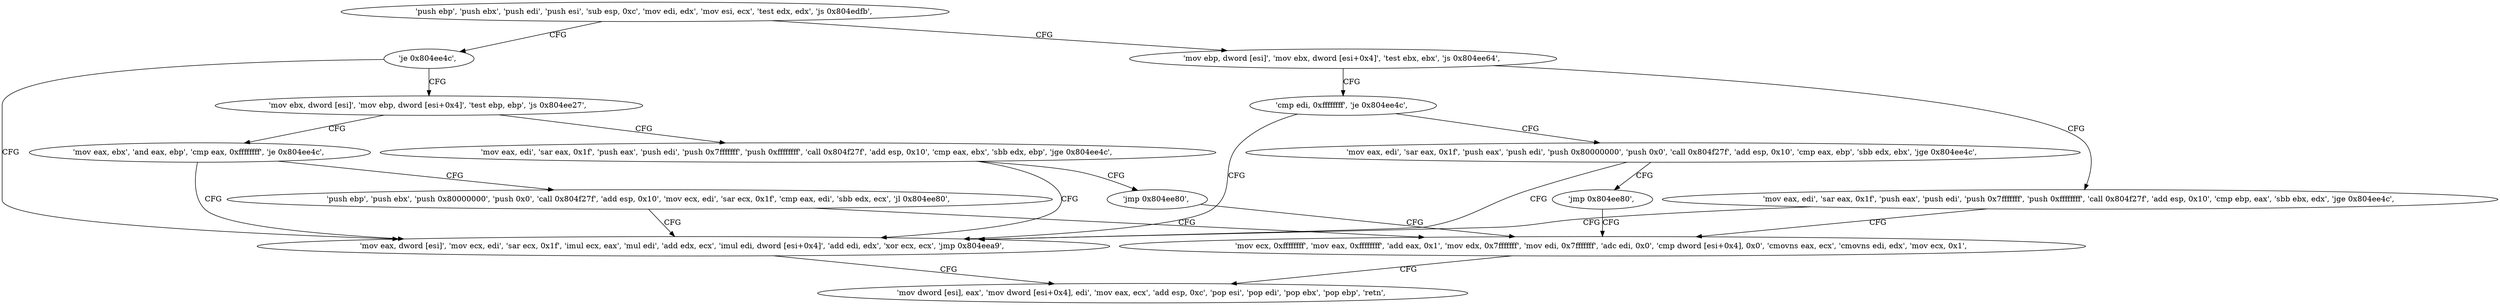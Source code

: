 digraph "func" {
"134540736" [label = "'push ebp', 'push ebx', 'push edi', 'push esi', 'sub esp, 0xc', 'mov edi, edx', 'mov esi, ecx', 'test edx, edx', 'js 0x804edfb', " ]
"134540795" [label = "'mov ebp, dword [esi]', 'mov ebx, dword [esi+0x4]', 'test ebx, ebx', 'js 0x804ee64', " ]
"134540751" [label = "'je 0x804ee4c', " ]
"134540900" [label = "'mov eax, edi', 'sar eax, 0x1f', 'push eax', 'push edi', 'push 0x7fffffff', 'push 0xffffffff', 'call 0x804f27f', 'add esp, 0x10', 'cmp ebp, eax', 'sbb ebx, edx', 'jge 0x804ee4c', " ]
"134540804" [label = "'cmp edi, 0xffffffff', 'je 0x804ee4c', " ]
"134540876" [label = "'mov eax, dword [esi]', 'mov ecx, edi', 'sar ecx, 0x1f', 'imul ecx, eax', 'mul edi', 'add edx, ecx', 'imul edi, dword [esi+0x4]', 'add edi, edx', 'xor ecx, ecx', 'jmp 0x804eea9', " ]
"134540753" [label = "'mov ebx, dword [esi]', 'mov ebp, dword [esi+0x4]', 'test ebp, ebp', 'js 0x804ee27', " ]
"134540928" [label = "'mov ecx, 0xffffffff', 'mov eax, 0xffffffff', 'add eax, 0x1', 'mov edx, 0x7fffffff', 'mov edi, 0x7fffffff', 'adc edi, 0x0', 'cmp dword [esi+0x4], 0x0', 'cmovns eax, ecx', 'cmovns edi, edx', 'mov ecx, 0x1', " ]
"134540809" [label = "'mov eax, edi', 'sar eax, 0x1f', 'push eax', 'push edi', 'push 0x80000000', 'push 0x0', 'call 0x804f27f', 'add esp, 0x10', 'cmp eax, ebp', 'sbb edx, ebx', 'jge 0x804ee4c', " ]
"134540969" [label = "'mov dword [esi], eax', 'mov dword [esi+0x4], edi', 'mov eax, ecx', 'add esp, 0xc', 'pop esi', 'pop edi', 'pop ebx', 'pop ebp', 'retn', " ]
"134540839" [label = "'mov eax, ebx', 'and eax, ebp', 'cmp eax, 0xffffffff', 'je 0x804ee4c', " ]
"134540762" [label = "'mov eax, edi', 'sar eax, 0x1f', 'push eax', 'push edi', 'push 0x7fffffff', 'push 0xffffffff', 'call 0x804f27f', 'add esp, 0x10', 'cmp eax, ebx', 'sbb edx, ebp', 'jge 0x804ee4c', " ]
"134540837" [label = "'jmp 0x804ee80', " ]
"134540848" [label = "'push ebp', 'push ebx', 'push 0x80000000', 'push 0x0', 'call 0x804f27f', 'add esp, 0x10', 'mov ecx, edi', 'sar ecx, 0x1f', 'cmp eax, edi', 'sbb edx, ecx', 'jl 0x804ee80', " ]
"134540790" [label = "'jmp 0x804ee80', " ]
"134540736" -> "134540795" [ label = "CFG" ]
"134540736" -> "134540751" [ label = "CFG" ]
"134540795" -> "134540900" [ label = "CFG" ]
"134540795" -> "134540804" [ label = "CFG" ]
"134540751" -> "134540876" [ label = "CFG" ]
"134540751" -> "134540753" [ label = "CFG" ]
"134540900" -> "134540876" [ label = "CFG" ]
"134540900" -> "134540928" [ label = "CFG" ]
"134540804" -> "134540876" [ label = "CFG" ]
"134540804" -> "134540809" [ label = "CFG" ]
"134540876" -> "134540969" [ label = "CFG" ]
"134540753" -> "134540839" [ label = "CFG" ]
"134540753" -> "134540762" [ label = "CFG" ]
"134540928" -> "134540969" [ label = "CFG" ]
"134540809" -> "134540876" [ label = "CFG" ]
"134540809" -> "134540837" [ label = "CFG" ]
"134540839" -> "134540876" [ label = "CFG" ]
"134540839" -> "134540848" [ label = "CFG" ]
"134540762" -> "134540876" [ label = "CFG" ]
"134540762" -> "134540790" [ label = "CFG" ]
"134540837" -> "134540928" [ label = "CFG" ]
"134540848" -> "134540928" [ label = "CFG" ]
"134540848" -> "134540876" [ label = "CFG" ]
"134540790" -> "134540928" [ label = "CFG" ]
}
